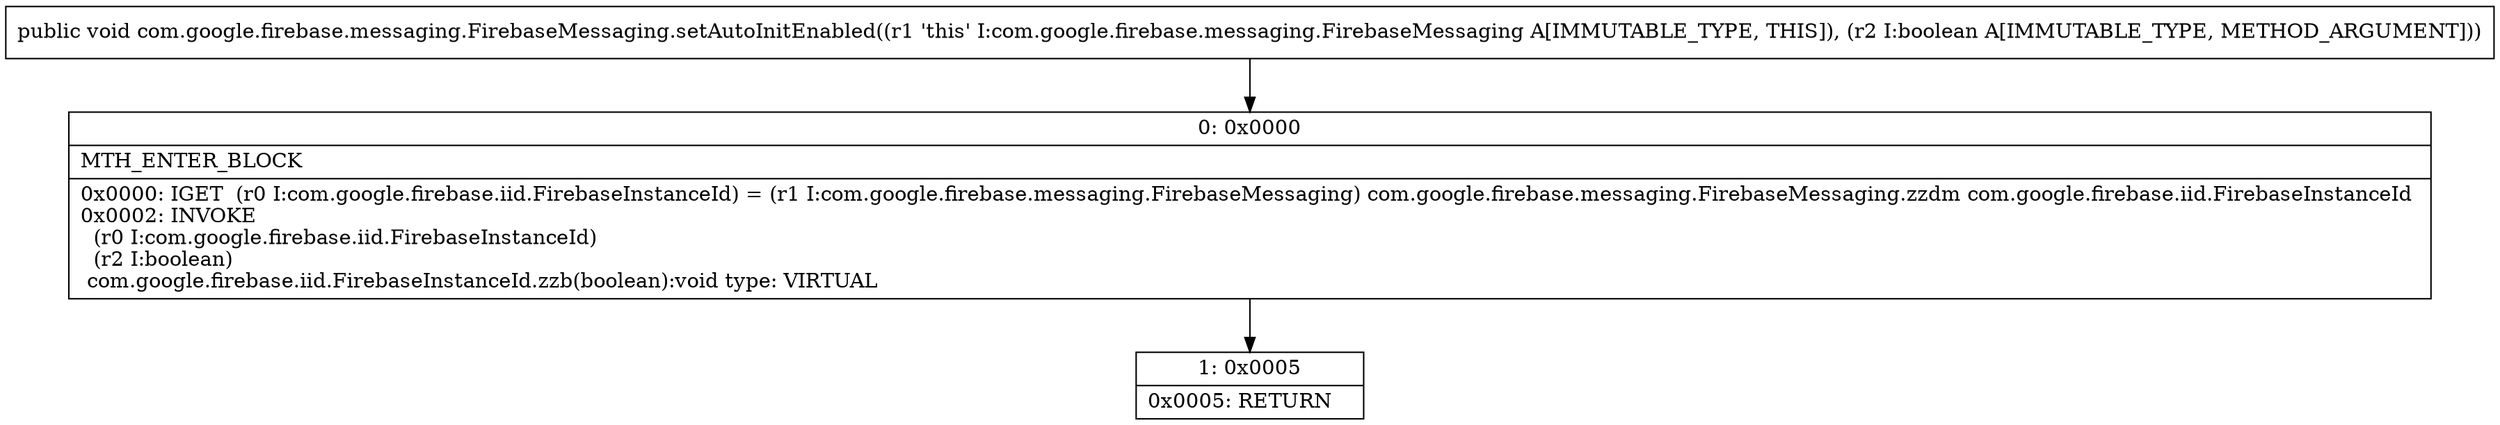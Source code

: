 digraph "CFG forcom.google.firebase.messaging.FirebaseMessaging.setAutoInitEnabled(Z)V" {
Node_0 [shape=record,label="{0\:\ 0x0000|MTH_ENTER_BLOCK\l|0x0000: IGET  (r0 I:com.google.firebase.iid.FirebaseInstanceId) = (r1 I:com.google.firebase.messaging.FirebaseMessaging) com.google.firebase.messaging.FirebaseMessaging.zzdm com.google.firebase.iid.FirebaseInstanceId \l0x0002: INVOKE  \l  (r0 I:com.google.firebase.iid.FirebaseInstanceId)\l  (r2 I:boolean)\l com.google.firebase.iid.FirebaseInstanceId.zzb(boolean):void type: VIRTUAL \l}"];
Node_1 [shape=record,label="{1\:\ 0x0005|0x0005: RETURN   \l}"];
MethodNode[shape=record,label="{public void com.google.firebase.messaging.FirebaseMessaging.setAutoInitEnabled((r1 'this' I:com.google.firebase.messaging.FirebaseMessaging A[IMMUTABLE_TYPE, THIS]), (r2 I:boolean A[IMMUTABLE_TYPE, METHOD_ARGUMENT])) }"];
MethodNode -> Node_0;
Node_0 -> Node_1;
}


